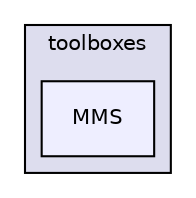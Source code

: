 digraph "Common/include/toolboxes/MMS" {
  compound=true
  node [ fontsize="10", fontname="Helvetica"];
  edge [ labelfontsize="10", labelfontname="Helvetica"];
  subgraph clusterdir_c2bcda47e72dfcfa068320c4822b9fe0 {
    graph [ bgcolor="#ddddee", pencolor="black", label="toolboxes" fontname="Helvetica", fontsize="10", URL="dir_c2bcda47e72dfcfa068320c4822b9fe0.html"]
  dir_293a51fe80b86b3a0cc002878262842c [shape=box, label="MMS", style="filled", fillcolor="#eeeeff", pencolor="black", URL="dir_293a51fe80b86b3a0cc002878262842c.html"];
  }
}

